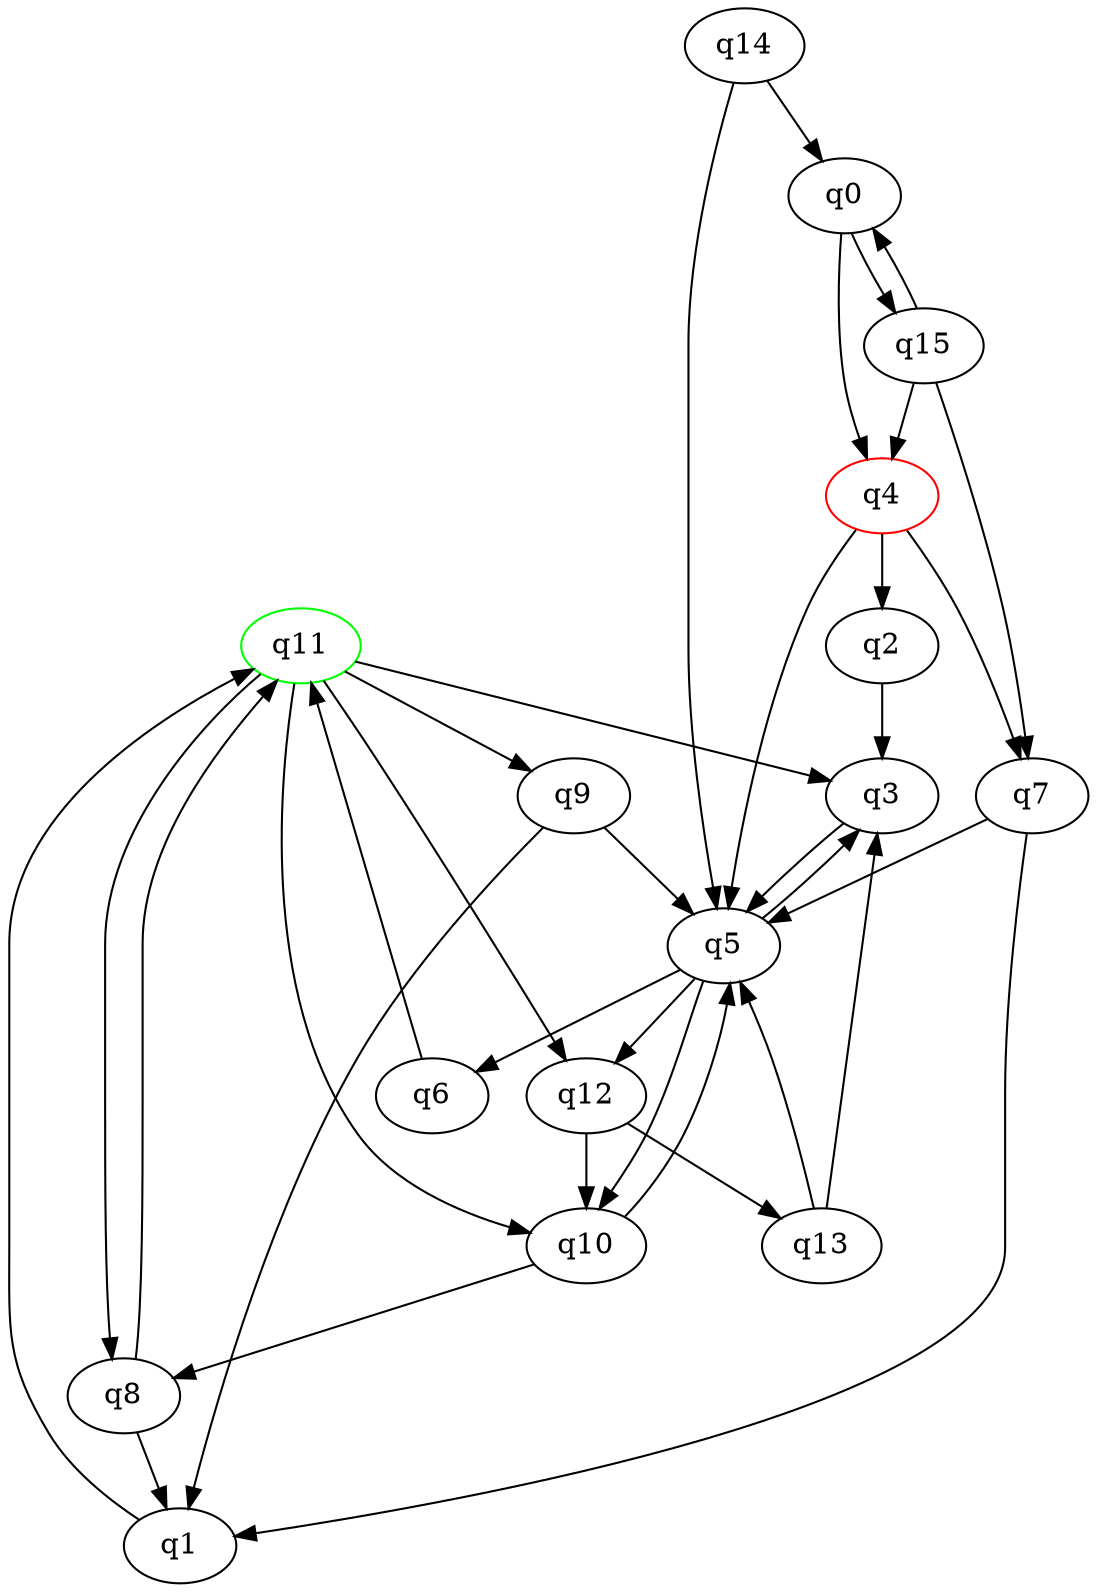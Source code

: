 digraph A{
q11 [initial=1,color=green];
q4 [final=1,color=red];
q0 -> q4;
q0 -> q15;
q1 -> q11;
q2 -> q3;
q3 -> q5;
q4 -> q2;
q4 -> q5;
q4 -> q7;
q5 -> q3;
q5 -> q6;
q5 -> q10;
q5 -> q12;
q6 -> q11;
q7 -> q1;
q7 -> q5;
q8 -> q1;
q8 -> q11;
q9 -> q1;
q9 -> q5;
q10 -> q5;
q10 -> q8;
q11 -> q3;
q11 -> q8;
q11 -> q9;
q11 -> q10;
q11 -> q12;
q12 -> q10;
q12 -> q13;
q13 -> q3;
q13 -> q5;
q14 -> q0;
q14 -> q5;
q15 -> q0;
q15 -> q4;
q15 -> q7;
}